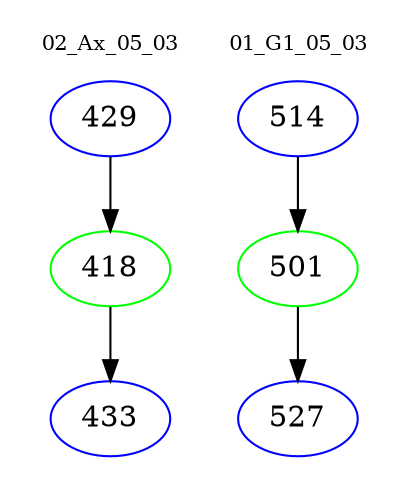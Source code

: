 digraph{
subgraph cluster_0 {
color = white
label = "02_Ax_05_03";
fontsize=10;
T0_429 [label="429", color="blue"]
T0_429 -> T0_418 [color="black"]
T0_418 [label="418", color="green"]
T0_418 -> T0_433 [color="black"]
T0_433 [label="433", color="blue"]
}
subgraph cluster_1 {
color = white
label = "01_G1_05_03";
fontsize=10;
T1_514 [label="514", color="blue"]
T1_514 -> T1_501 [color="black"]
T1_501 [label="501", color="green"]
T1_501 -> T1_527 [color="black"]
T1_527 [label="527", color="blue"]
}
}
